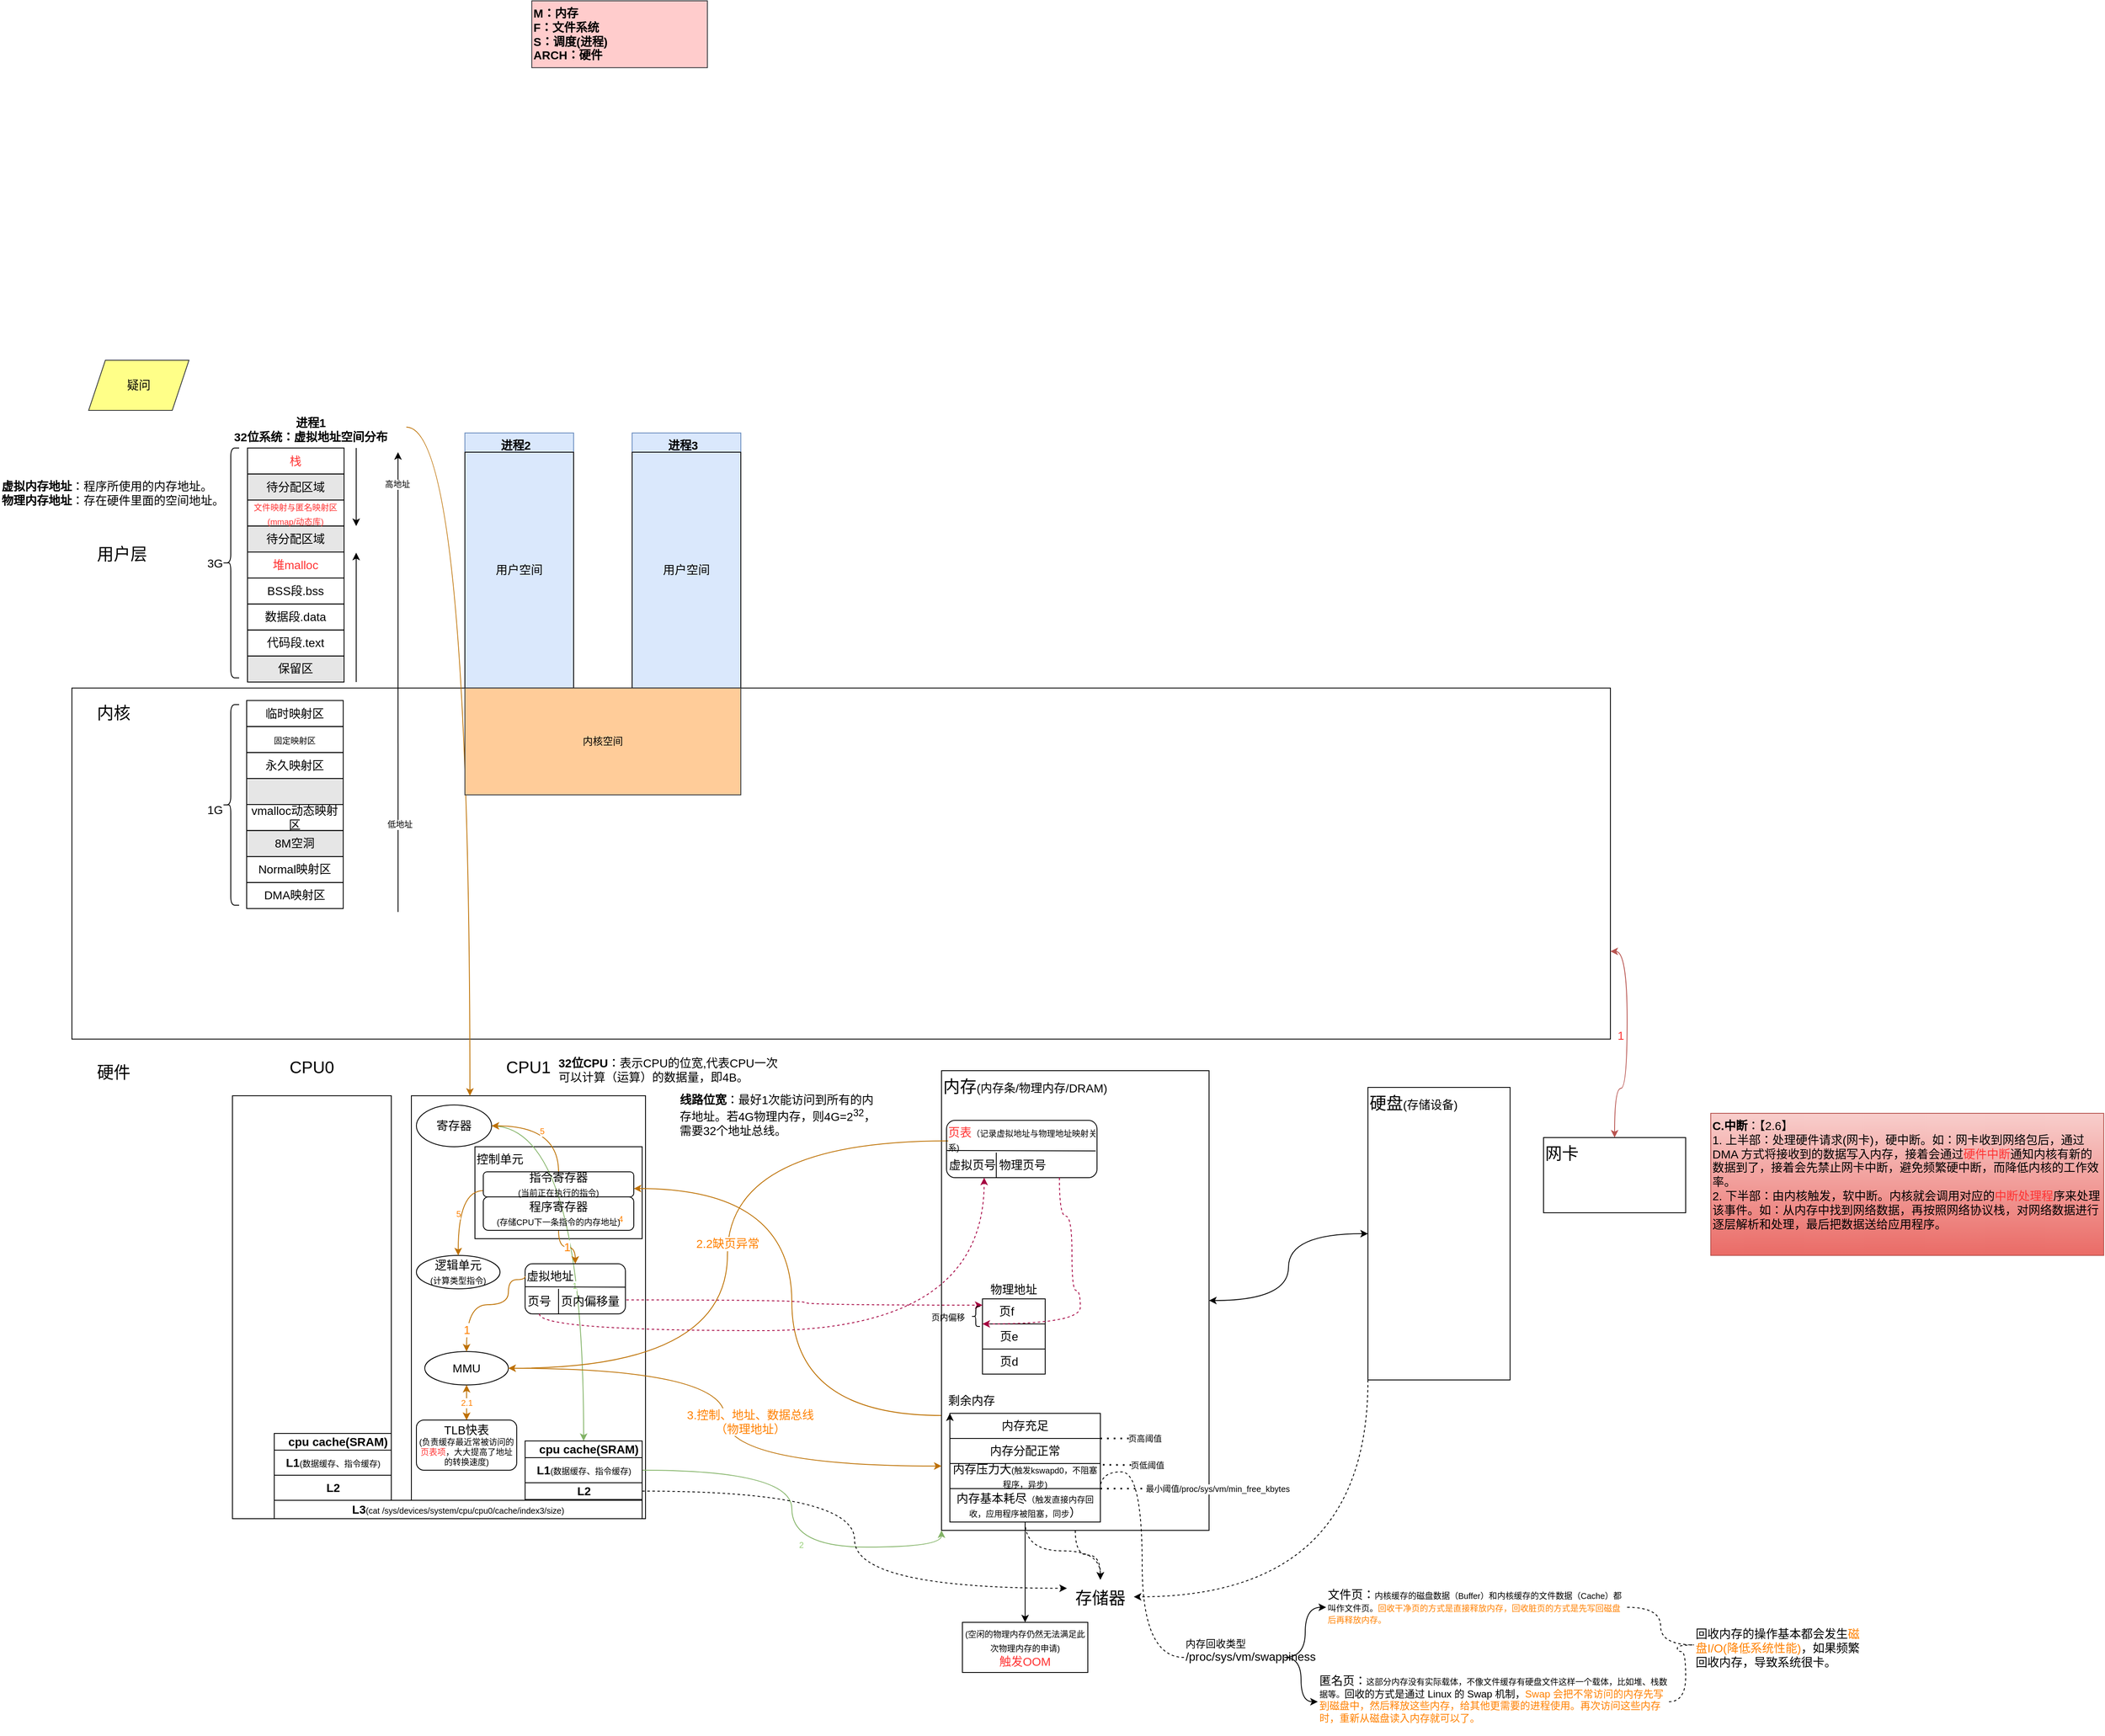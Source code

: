<mxfile version="21.0.10" type="github">
  <diagram name="第 1 页" id="VpofHfH1nedOJpIeFxnD">
    <mxGraphModel dx="2261" dy="1933" grid="1" gridSize="10" guides="1" tooltips="1" connect="1" arrows="1" fold="1" page="1" pageScale="1" pageWidth="827" pageHeight="1169" math="0" shadow="0">
      <root>
        <mxCell id="0" />
        <mxCell id="1" parent="0" />
        <mxCell id="DIyC-fpvMkbPvDOknml4-1" value="" style="rounded=0;whiteSpace=wrap;html=1;" parent="1" vertex="1">
          <mxGeometry x="-10" y="522.22" width="1840" height="420" as="geometry" />
        </mxCell>
        <mxCell id="DIyC-fpvMkbPvDOknml4-2" value="&lt;p style=&quot;&quot;&gt;&lt;span style=&quot;background-color: initial;&quot;&gt;CPU1&lt;/span&gt;&lt;/p&gt;" style="rounded=0;whiteSpace=wrap;html=1;fontSize=20;fillColor=none;align=center;horizontal=1;fontFamily=Helvetica;flipH=0;flipV=1;labelPosition=center;verticalLabelPosition=top;verticalAlign=bottom;" parent="1" vertex="1">
          <mxGeometry x="396" y="1010" width="280" height="506" as="geometry" />
        </mxCell>
        <mxCell id="DIyC-fpvMkbPvDOknml4-3" value="控制单元" style="rounded=0;whiteSpace=wrap;html=1;fontFamily=Helvetica;fontSize=14;fontColor=#000000;fillColor=none;align=left;verticalAlign=top;" parent="1" vertex="1">
          <mxGeometry x="472" y="1071" width="200" height="110" as="geometry" />
        </mxCell>
        <mxCell id="DIyC-fpvMkbPvDOknml4-4" value="&lt;font style=&quot;font-size: 20px;&quot;&gt;内核&lt;/font&gt;" style="rounded=0;whiteSpace=wrap;html=1;strokeColor=none;fillColor=none;" parent="1" vertex="1">
          <mxGeometry y="530" width="80" height="41" as="geometry" />
        </mxCell>
        <mxCell id="DIyC-fpvMkbPvDOknml4-5" value="&lt;font style=&quot;font-size: 20px;&quot;&gt;硬件&lt;/font&gt;" style="rounded=0;whiteSpace=wrap;html=1;strokeColor=none;fillColor=none;" parent="1" vertex="1">
          <mxGeometry y="960" width="80" height="41" as="geometry" />
        </mxCell>
        <mxCell id="DIyC-fpvMkbPvDOknml4-6" value="&lt;p style=&quot;&quot;&gt;&lt;span style=&quot;background-color: initial;&quot;&gt;CPU0&lt;/span&gt;&lt;/p&gt;" style="rounded=0;whiteSpace=wrap;html=1;fontSize=20;fillColor=none;align=center;horizontal=1;fontFamily=Helvetica;flipH=0;flipV=1;labelPosition=center;verticalLabelPosition=top;verticalAlign=bottom;" parent="1" vertex="1">
          <mxGeometry x="182" y="1010" width="190" height="506" as="geometry" />
        </mxCell>
        <mxCell id="DIyC-fpvMkbPvDOknml4-7" style="edgeStyle=orthogonalEdgeStyle;curved=1;rounded=0;orthogonalLoop=1;jettySize=auto;html=1;fontFamily=Helvetica;fontSize=10;fontColor=#7EA6E0;startArrow=none;startFill=0;endArrow=classic;endFill=1;fillColor=#d5e8d4;strokeColor=#82b366;gradientColor=#97d077;" parent="1" source="DIyC-fpvMkbPvDOknml4-9" target="DIyC-fpvMkbPvDOknml4-20" edge="1">
          <mxGeometry relative="1" as="geometry" />
        </mxCell>
        <mxCell id="DIyC-fpvMkbPvDOknml4-8" value="1" style="edgeLabel;html=1;align=center;verticalAlign=middle;resizable=0;points=[];fontSize=10;fontFamily=Helvetica;fontColor=#97D077;" parent="DIyC-fpvMkbPvDOknml4-7" vertex="1" connectable="0">
          <mxGeometry x="0.234" y="-11" relative="1" as="geometry">
            <mxPoint as="offset" />
          </mxGeometry>
        </mxCell>
        <mxCell id="DIyC-fpvMkbPvDOknml4-9" value="寄存器" style="ellipse;whiteSpace=wrap;html=1;fontFamily=Helvetica;fontSize=14;fillColor=none;" parent="1" vertex="1">
          <mxGeometry x="402" y="1021" width="90" height="50" as="geometry" />
        </mxCell>
        <mxCell id="DIyC-fpvMkbPvDOknml4-10" value="逻辑单元&lt;br&gt;&lt;font style=&quot;font-size: 10px;&quot;&gt;(计算类型指令)&lt;/font&gt;" style="ellipse;whiteSpace=wrap;html=1;fontFamily=Helvetica;fontSize=14;fillColor=none;" parent="1" vertex="1">
          <mxGeometry x="402" y="1201" width="100" height="40" as="geometry" />
        </mxCell>
        <mxCell id="DIyC-fpvMkbPvDOknml4-11" style="edgeStyle=orthogonalEdgeStyle;curved=1;rounded=0;orthogonalLoop=1;jettySize=auto;html=1;exitX=0.5;exitY=1;exitDx=0;exitDy=0;dashed=1;fontFamily=Helvetica;fontSize=14;" parent="1" source="DIyC-fpvMkbPvDOknml4-15" target="DIyC-fpvMkbPvDOknml4-27" edge="1">
          <mxGeometry relative="1" as="geometry" />
        </mxCell>
        <mxCell id="DIyC-fpvMkbPvDOknml4-12" style="edgeStyle=orthogonalEdgeStyle;curved=1;rounded=0;orthogonalLoop=1;jettySize=auto;html=1;exitX=0;exitY=0.75;exitDx=0;exitDy=0;entryX=0.95;entryY=0.455;entryDx=0;entryDy=0;entryPerimeter=0;fontFamily=Helvetica;fontSize=10;fontColor=#000000;startArrow=none;startFill=0;endArrow=classic;endFill=1;fillColor=#f0a30a;strokeColor=#BD7000;" parent="1" source="DIyC-fpvMkbPvDOknml4-15" target="DIyC-fpvMkbPvDOknml4-3" edge="1">
          <mxGeometry relative="1" as="geometry" />
        </mxCell>
        <mxCell id="DIyC-fpvMkbPvDOknml4-13" value="4" style="edgeLabel;html=1;align=center;verticalAlign=middle;resizable=0;points=[];fontSize=10;fontFamily=Helvetica;fontColor=#FF8000;" parent="DIyC-fpvMkbPvDOknml4-12" vertex="1" connectable="0">
          <mxGeometry x="0.179" y="12" relative="1" as="geometry">
            <mxPoint x="-193" y="-38" as="offset" />
          </mxGeometry>
        </mxCell>
        <mxCell id="DIyC-fpvMkbPvDOknml4-14" style="edgeStyle=orthogonalEdgeStyle;curved=1;rounded=0;orthogonalLoop=1;jettySize=auto;html=1;entryX=0;entryY=0.5;entryDx=0;entryDy=0;fontFamily=Helvetica;fontSize=14;fontColor=#FF8000;startArrow=classic;startFill=1;endArrow=classic;endFill=1;" parent="1" source="DIyC-fpvMkbPvDOknml4-15" target="DIyC-fpvMkbPvDOknml4-17" edge="1">
          <mxGeometry relative="1" as="geometry" />
        </mxCell>
        <mxCell id="DIyC-fpvMkbPvDOknml4-15" value="&lt;font style=&quot;font-size: 20px;&quot;&gt;内存&lt;/font&gt;&lt;font style=&quot;font-size: 14px;&quot;&gt;(内存条/物理内存/DRAM)&lt;/font&gt;" style="rounded=0;whiteSpace=wrap;html=1;fontFamily=Helvetica;fontSize=14;fillColor=none;align=left;verticalAlign=top;" parent="1" vertex="1">
          <mxGeometry x="1030" y="980" width="320" height="550" as="geometry" />
        </mxCell>
        <mxCell id="DIyC-fpvMkbPvDOknml4-16" style="edgeStyle=orthogonalEdgeStyle;curved=1;rounded=0;orthogonalLoop=1;jettySize=auto;html=1;exitX=0;exitY=1;exitDx=0;exitDy=0;entryX=1;entryY=0.5;entryDx=0;entryDy=0;dashed=1;fontFamily=Helvetica;fontSize=14;" parent="1" source="DIyC-fpvMkbPvDOknml4-17" target="DIyC-fpvMkbPvDOknml4-27" edge="1">
          <mxGeometry relative="1" as="geometry" />
        </mxCell>
        <mxCell id="DIyC-fpvMkbPvDOknml4-17" value="&lt;span style=&quot;font-size: 20px;&quot;&gt;硬盘&lt;/span&gt;&lt;font style=&quot;font-size: 14px;&quot;&gt;(存储设备)&lt;/font&gt;" style="rounded=0;whiteSpace=wrap;html=1;fontFamily=Helvetica;fontSize=14;fillColor=none;align=left;verticalAlign=top;" parent="1" vertex="1">
          <mxGeometry x="1540" y="1000" width="170" height="350" as="geometry" />
        </mxCell>
        <mxCell id="DIyC-fpvMkbPvDOknml4-18" style="edgeStyle=orthogonalEdgeStyle;curved=1;rounded=0;orthogonalLoop=1;jettySize=auto;html=1;entryX=0;entryY=1;entryDx=0;entryDy=0;fontFamily=Helvetica;fontSize=10;fontColor=#7EA6E0;startArrow=none;startFill=0;endArrow=classic;endFill=1;fillColor=#d5e8d4;strokeColor=#82b366;gradientColor=#97d077;" parent="1" source="DIyC-fpvMkbPvDOknml4-20" target="DIyC-fpvMkbPvDOknml4-15" edge="1">
          <mxGeometry relative="1" as="geometry" />
        </mxCell>
        <mxCell id="DIyC-fpvMkbPvDOknml4-19" value="2" style="edgeLabel;html=1;align=center;verticalAlign=middle;resizable=0;points=[];fontSize=10;fontFamily=Helvetica;fontColor=#97D077;" parent="DIyC-fpvMkbPvDOknml4-18" vertex="1" connectable="0">
          <mxGeometry x="0.198" y="3" relative="1" as="geometry">
            <mxPoint as="offset" />
          </mxGeometry>
        </mxCell>
        <mxCell id="DIyC-fpvMkbPvDOknml4-20" value="&amp;nbsp; &amp;nbsp;cpu cache(SRAM)" style="swimlane;childLayout=stackLayout;resizeParent=1;resizeParentMax=0;horizontal=1;startSize=20;horizontalStack=0;html=1;fontFamily=Helvetica;fontSize=14;fillColor=none;" parent="1" vertex="1">
          <mxGeometry x="532" y="1423" width="140" height="70" as="geometry">
            <mxRectangle x="420" y="1420" width="160" height="30" as="alternateBounds" />
          </mxGeometry>
        </mxCell>
        <mxCell id="DIyC-fpvMkbPvDOknml4-21" value="L1&lt;span style=&quot;font-weight: normal;&quot;&gt;&lt;font style=&quot;font-size: 10px;&quot;&gt;(数据缓存、指令缓存)&lt;/font&gt;&lt;/span&gt;" style="swimlane;startSize=180;horizontal=1;html=1;fontFamily=Helvetica;fontSize=14;fillColor=none;" parent="DIyC-fpvMkbPvDOknml4-20" vertex="1">
          <mxGeometry y="20" width="140" height="30" as="geometry" />
        </mxCell>
        <mxCell id="DIyC-fpvMkbPvDOknml4-22" value="L2" style="swimlane;startSize=180;horizontal=1;html=1;fontFamily=Helvetica;fontSize=14;fillColor=none;" parent="DIyC-fpvMkbPvDOknml4-20" vertex="1">
          <mxGeometry y="50" width="140" height="20" as="geometry" />
        </mxCell>
        <mxCell id="DIyC-fpvMkbPvDOknml4-23" style="edgeStyle=orthogonalEdgeStyle;rounded=0;orthogonalLoop=1;jettySize=auto;html=1;exitX=0.5;exitY=1;exitDx=0;exitDy=0;fontFamily=Helvetica;fontSize=14;" parent="DIyC-fpvMkbPvDOknml4-20" source="DIyC-fpvMkbPvDOknml4-22" target="DIyC-fpvMkbPvDOknml4-22" edge="1">
          <mxGeometry relative="1" as="geometry" />
        </mxCell>
        <mxCell id="DIyC-fpvMkbPvDOknml4-24" style="edgeStyle=orthogonalEdgeStyle;curved=1;rounded=0;orthogonalLoop=1;jettySize=auto;html=1;exitX=0.5;exitY=1;exitDx=0;exitDy=0;entryX=0.5;entryY=0;entryDx=0;entryDy=0;dashed=1;fontFamily=Helvetica;fontSize=14;fontColor=#FF3333;strokeColor=none;endArrow=blockThin;endFill=1;" parent="1" source="DIyC-fpvMkbPvDOknml4-26" edge="1">
          <mxGeometry relative="1" as="geometry">
            <mxPoint x="462" y="1386" as="targetPoint" />
          </mxGeometry>
        </mxCell>
        <mxCell id="DIyC-fpvMkbPvDOknml4-25" value="" style="edgeStyle=orthogonalEdgeStyle;curved=1;rounded=0;orthogonalLoop=1;jettySize=auto;html=1;strokeColor=#FF8000;fontFamily=Helvetica;fontSize=14;fontColor=#FF3333;startArrow=none;startFill=0;endArrow=classic;endFill=1;" parent="1" source="DIyC-fpvMkbPvDOknml4-26" target="DIyC-fpvMkbPvDOknml4-78" edge="1">
          <mxGeometry relative="1" as="geometry" />
        </mxCell>
        <mxCell id="DIyC-fpvMkbPvDOknml4-26" value="MMU" style="ellipse;whiteSpace=wrap;html=1;fontFamily=Helvetica;fontSize=14;fillColor=none;" parent="1" vertex="1">
          <mxGeometry x="412" y="1316" width="100" height="40" as="geometry" />
        </mxCell>
        <mxCell id="DIyC-fpvMkbPvDOknml4-27" value="&lt;span style=&quot;font-size: 20px;&quot;&gt;存储器&lt;/span&gt;" style="rounded=0;whiteSpace=wrap;html=1;strokeColor=none;fillColor=none;" parent="1" vertex="1">
          <mxGeometry x="1180" y="1589" width="80" height="41" as="geometry" />
        </mxCell>
        <mxCell id="DIyC-fpvMkbPvDOknml4-28" style="edgeStyle=orthogonalEdgeStyle;rounded=0;orthogonalLoop=1;jettySize=auto;html=1;entryX=0;entryY=0.25;entryDx=0;entryDy=0;fontFamily=Helvetica;fontSize=14;curved=1;dashed=1;" parent="1" source="DIyC-fpvMkbPvDOknml4-22" target="DIyC-fpvMkbPvDOknml4-27" edge="1">
          <mxGeometry relative="1" as="geometry" />
        </mxCell>
        <mxCell id="DIyC-fpvMkbPvDOknml4-29" value="2.1" style="edgeStyle=orthogonalEdgeStyle;curved=1;rounded=0;orthogonalLoop=1;jettySize=auto;html=1;entryX=0.5;entryY=1;entryDx=0;entryDy=0;fontFamily=Helvetica;fontSize=10;fontColor=#FF8000;startArrow=classic;startFill=1;endArrow=classic;endFill=1;exitX=0.5;exitY=0;exitDx=0;exitDy=0;fillColor=#f0a30a;strokeColor=#BD7000;" parent="1" source="DIyC-fpvMkbPvDOknml4-78" target="DIyC-fpvMkbPvDOknml4-26" edge="1">
          <mxGeometry relative="1" as="geometry">
            <mxPoint x="462" y="1386" as="sourcePoint" />
            <mxPoint as="offset" />
          </mxGeometry>
        </mxCell>
        <mxCell id="DIyC-fpvMkbPvDOknml4-30" value="&lt;span style=&quot;font-size: 20px;&quot;&gt;用户层&lt;/span&gt;" style="rounded=0;whiteSpace=wrap;html=1;strokeColor=none;fillColor=none;" parent="1" vertex="1">
          <mxGeometry x="10" y="340" width="80" height="41" as="geometry" />
        </mxCell>
        <mxCell id="DIyC-fpvMkbPvDOknml4-31" value="&lt;font style=&quot;font-size: 14px;&quot;&gt;&lt;b&gt;32位CPU&lt;/b&gt;：表示CPU的位宽,代表CPU一次可以计算（运算）的数据量，即4B。&lt;br&gt;&lt;br&gt;&lt;/font&gt;" style="rounded=0;whiteSpace=wrap;html=1;strokeColor=none;fillColor=none;align=left;verticalAlign=top;" parent="1" vertex="1">
          <mxGeometry x="570" y="955.5" width="270" height="50" as="geometry" />
        </mxCell>
        <mxCell id="DIyC-fpvMkbPvDOknml4-36" style="edgeStyle=orthogonalEdgeStyle;curved=1;rounded=0;orthogonalLoop=1;jettySize=auto;html=1;fontFamily=Helvetica;fontSize=10;fontColor=#000000;startArrow=none;startFill=0;endArrow=classic;endFill=1;exitX=0;exitY=0.75;exitDx=0;exitDy=0;fillColor=#f0a30a;strokeColor=#BD7000;" parent="1" source="DIyC-fpvMkbPvDOknml4-40" target="DIyC-fpvMkbPvDOknml4-10" edge="1">
          <mxGeometry relative="1" as="geometry">
            <Array as="points">
              <mxPoint x="452" y="1124" />
            </Array>
          </mxGeometry>
        </mxCell>
        <mxCell id="DIyC-fpvMkbPvDOknml4-37" value="5" style="edgeLabel;html=1;align=center;verticalAlign=middle;resizable=0;points=[];fontSize=10;fontFamily=Helvetica;fontColor=#FF8000;" parent="DIyC-fpvMkbPvDOknml4-36" vertex="1" connectable="0">
          <mxGeometry x="-0.004" y="7" relative="1" as="geometry">
            <mxPoint x="-7" y="4" as="offset" />
          </mxGeometry>
        </mxCell>
        <mxCell id="DIyC-fpvMkbPvDOknml4-38" style="edgeStyle=orthogonalEdgeStyle;curved=1;rounded=0;orthogonalLoop=1;jettySize=auto;html=1;entryX=1;entryY=0.5;entryDx=0;entryDy=0;fontFamily=Helvetica;fontSize=10;fontColor=#000000;startArrow=none;startFill=0;endArrow=classic;endFill=1;fillColor=#f0a30a;strokeColor=#BD7000;" parent="1" source="DIyC-fpvMkbPvDOknml4-40" target="DIyC-fpvMkbPvDOknml4-9" edge="1">
          <mxGeometry relative="1" as="geometry" />
        </mxCell>
        <mxCell id="DIyC-fpvMkbPvDOknml4-39" value="&lt;font color=&quot;#ff8000&quot;&gt;5&lt;/font&gt;" style="edgeLabel;html=1;align=center;verticalAlign=middle;resizable=0;points=[];fontSize=10;fontFamily=Helvetica;fontColor=#000000;" parent="DIyC-fpvMkbPvDOknml4-38" vertex="1" connectable="0">
          <mxGeometry x="-0.352" y="17" relative="1" as="geometry">
            <mxPoint x="-3" y="-6" as="offset" />
          </mxGeometry>
        </mxCell>
        <mxCell id="DIyC-fpvMkbPvDOknml4-40" value="指令寄存器&lt;br&gt;&lt;font style=&quot;font-size: 10px;&quot;&gt;(当前正在执行的指令)&lt;/font&gt;" style="rounded=1;whiteSpace=wrap;html=1;fontFamily=Helvetica;fontSize=14;fontColor=#000000;fillColor=none;" parent="1" vertex="1">
          <mxGeometry x="482" y="1101" width="180" height="30" as="geometry" />
        </mxCell>
        <mxCell id="DIyC-fpvMkbPvDOknml4-41" value="1" style="edgeStyle=orthogonalEdgeStyle;curved=1;rounded=0;orthogonalLoop=1;jettySize=auto;html=1;strokeColor=#BD7000;fontFamily=Helvetica;fontSize=14;fontColor=#FF8000;startArrow=none;startFill=0;endArrow=classic;endFill=1;fillColor=#f0a30a;" parent="1" source="DIyC-fpvMkbPvDOknml4-42" target="DIyC-fpvMkbPvDOknml4-83" edge="1">
          <mxGeometry relative="1" as="geometry" />
        </mxCell>
        <mxCell id="DIyC-fpvMkbPvDOknml4-42" value="程序寄存器&lt;br&gt;&lt;font style=&quot;font-size: 10px;&quot;&gt;(存储CPU下一条指令的内存地址)&lt;/font&gt;" style="rounded=1;whiteSpace=wrap;html=1;fontFamily=Helvetica;fontSize=14;fontColor=#000000;fillColor=none;" parent="1" vertex="1">
          <mxGeometry x="482" y="1131" width="180" height="40" as="geometry" />
        </mxCell>
        <mxCell id="DIyC-fpvMkbPvDOknml4-43" value="&amp;nbsp; &amp;nbsp;cpu cache(SRAM)" style="swimlane;childLayout=stackLayout;resizeParent=1;resizeParentMax=0;horizontal=1;startSize=20;horizontalStack=0;html=1;fontFamily=Helvetica;fontSize=14;fillColor=none;" parent="1" vertex="1">
          <mxGeometry x="232" y="1414" width="140" height="80" as="geometry">
            <mxRectangle x="420" y="1420" width="160" height="30" as="alternateBounds" />
          </mxGeometry>
        </mxCell>
        <mxCell id="DIyC-fpvMkbPvDOknml4-44" value="L1&lt;span style=&quot;font-weight: normal;&quot;&gt;&lt;font style=&quot;font-size: 10px;&quot;&gt;(数据缓存、指令缓存)&lt;/font&gt;&lt;/span&gt;" style="swimlane;startSize=180;horizontal=1;html=1;fontFamily=Helvetica;fontSize=14;fillColor=none;" parent="DIyC-fpvMkbPvDOknml4-43" vertex="1">
          <mxGeometry y="20" width="140" height="30" as="geometry" />
        </mxCell>
        <mxCell id="DIyC-fpvMkbPvDOknml4-45" value="L2" style="swimlane;startSize=180;horizontal=1;html=1;fontFamily=Helvetica;fontSize=14;fillColor=none;" parent="DIyC-fpvMkbPvDOknml4-43" vertex="1">
          <mxGeometry y="50" width="140" height="30" as="geometry" />
        </mxCell>
        <mxCell id="DIyC-fpvMkbPvDOknml4-46" style="edgeStyle=orthogonalEdgeStyle;rounded=0;orthogonalLoop=1;jettySize=auto;html=1;exitX=0.5;exitY=1;exitDx=0;exitDy=0;fontFamily=Helvetica;fontSize=14;" parent="DIyC-fpvMkbPvDOknml4-43" source="DIyC-fpvMkbPvDOknml4-45" target="DIyC-fpvMkbPvDOknml4-45" edge="1">
          <mxGeometry relative="1" as="geometry" />
        </mxCell>
        <mxCell id="DIyC-fpvMkbPvDOknml4-47" value="&lt;b&gt;&lt;font style=&quot;font-size: 14px;&quot;&gt;L3&lt;/font&gt;&lt;/b&gt;(cat /sys/devices/system/cpu/cpu0/cache/index3/size)" style="rounded=0;whiteSpace=wrap;html=1;fontFamily=Helvetica;fontSize=10;" parent="1" vertex="1">
          <mxGeometry x="232" y="1494" width="440" height="22" as="geometry" />
        </mxCell>
        <mxCell id="DIyC-fpvMkbPvDOknml4-48" value="3.控制、地址、数据总线&lt;br&gt;&lt;font&gt;（物理地址）&lt;/font&gt;" style="edgeStyle=orthogonalEdgeStyle;curved=1;rounded=0;orthogonalLoop=1;jettySize=auto;html=1;entryX=0;entryY=0.86;entryDx=0;entryDy=0;entryPerimeter=0;fontFamily=Helvetica;fontSize=14;fontColor=#FF8000;exitX=1;exitY=0.5;exitDx=0;exitDy=0;startArrow=none;startFill=0;fillColor=#f0a30a;strokeColor=#BD7000;" parent="1" source="DIyC-fpvMkbPvDOknml4-26" target="DIyC-fpvMkbPvDOknml4-15" edge="1">
          <mxGeometry x="0.017" y="30" relative="1" as="geometry">
            <mxPoint as="offset" />
          </mxGeometry>
        </mxCell>
        <mxCell id="DIyC-fpvMkbPvDOknml4-49" style="rounded=0;orthogonalLoop=1;jettySize=auto;html=1;entryX=1;entryY=0.75;entryDx=0;entryDy=0;fontFamily=Helvetica;fontSize=14;fontColor=#FF3333;startArrow=classic;startFill=1;endArrow=classic;endFill=1;edgeStyle=orthogonalEdgeStyle;curved=1;fillColor=#f8cecc;gradientColor=#ea6b66;strokeColor=#b85450;" parent="1" source="DIyC-fpvMkbPvDOknml4-51" target="DIyC-fpvMkbPvDOknml4-1" edge="1">
          <mxGeometry relative="1" as="geometry" />
        </mxCell>
        <mxCell id="DIyC-fpvMkbPvDOknml4-50" value="1" style="edgeLabel;html=1;align=center;verticalAlign=middle;resizable=0;points=[];fontSize=14;fontFamily=Helvetica;fontColor=#FF3333;" parent="DIyC-fpvMkbPvDOknml4-49" vertex="1" connectable="0">
          <mxGeometry x="0.061" y="8" relative="1" as="geometry">
            <mxPoint as="offset" />
          </mxGeometry>
        </mxCell>
        <mxCell id="DIyC-fpvMkbPvDOknml4-51" value="&lt;font style=&quot;font-size: 20px;&quot;&gt;网卡&lt;/font&gt;" style="rounded=0;whiteSpace=wrap;html=1;fontFamily=Helvetica;fontSize=14;fillColor=none;align=left;verticalAlign=top;" parent="1" vertex="1">
          <mxGeometry x="1750" y="1060" width="170" height="90" as="geometry" />
        </mxCell>
        <mxCell id="DIyC-fpvMkbPvDOknml4-52" value="&lt;font style=&quot;font-size: 14px;&quot;&gt;M：内存&lt;br&gt;F：文件系统&lt;br&gt;S：调度(进程)&lt;br&gt;ARCH：硬件&lt;br&gt;&lt;/font&gt;" style="rounded=0;whiteSpace=wrap;html=1;strokeColor=#36393d;fillColor=#ffcccc;align=left;verticalAlign=top;fontStyle=1" parent="1" vertex="1">
          <mxGeometry x="540" y="-300" width="210" height="80" as="geometry" />
        </mxCell>
        <mxCell id="DIyC-fpvMkbPvDOknml4-53" value="疑问" style="shape=parallelogram;perimeter=parallelogramPerimeter;whiteSpace=wrap;html=1;fixedSize=1;strokeColor=#36393d;fontFamily=Helvetica;fontSize=14;fillColor=#ffff88;" parent="1" vertex="1">
          <mxGeometry x="10" y="130" width="120" height="60" as="geometry" />
        </mxCell>
        <mxCell id="DIyC-fpvMkbPvDOknml4-54" value="&lt;font color=&quot;#000000&quot;&gt;DMA映射区&lt;/font&gt;" style="rounded=0;whiteSpace=wrap;html=1;strokeColor=#000000;fontFamily=Helvetica;fontSize=14;fontColor=#FF3333;fillColor=none;" parent="1" vertex="1">
          <mxGeometry x="199" y="754.889" width="115.464" height="31.111" as="geometry" />
        </mxCell>
        <mxCell id="DIyC-fpvMkbPvDOknml4-55" value="&lt;font color=&quot;#000000&quot;&gt;Normal映射区&lt;/font&gt;" style="rounded=0;whiteSpace=wrap;html=1;strokeColor=#000000;fontFamily=Helvetica;fontSize=14;fontColor=#FF3333;fillColor=none;" parent="1" vertex="1">
          <mxGeometry x="199" y="723.778" width="115.464" height="31.111" as="geometry" />
        </mxCell>
        <mxCell id="DIyC-fpvMkbPvDOknml4-56" value="&lt;font color=&quot;#000000&quot;&gt;8M空洞&lt;/font&gt;" style="rounded=0;whiteSpace=wrap;html=1;strokeColor=#000000;fontFamily=Helvetica;fontSize=14;fontColor=#FF3333;fillColor=#E6E6E6;" parent="1" vertex="1">
          <mxGeometry x="199" y="692.667" width="115.464" height="31.111" as="geometry" />
        </mxCell>
        <mxCell id="DIyC-fpvMkbPvDOknml4-57" value="&lt;font color=&quot;#000000&quot;&gt;vmalloc动态映射区&lt;/font&gt;" style="rounded=0;whiteSpace=wrap;html=1;strokeColor=#000000;fontFamily=Helvetica;fontSize=14;fontColor=#FF3333;fillColor=none;" parent="1" vertex="1">
          <mxGeometry x="199" y="661.556" width="115.464" height="31.111" as="geometry" />
        </mxCell>
        <mxCell id="DIyC-fpvMkbPvDOknml4-58" value="" style="rounded=0;whiteSpace=wrap;html=1;strokeColor=#000000;fontFamily=Helvetica;fontSize=14;fontColor=#FF3333;fillColor=#E6E6E6;" parent="1" vertex="1">
          <mxGeometry x="199" y="630.444" width="115.464" height="31.111" as="geometry" />
        </mxCell>
        <mxCell id="DIyC-fpvMkbPvDOknml4-59" value="&lt;font color=&quot;#000000&quot;&gt;永久映射区&lt;/font&gt;" style="rounded=0;whiteSpace=wrap;html=1;strokeColor=#000000;fontFamily=Helvetica;fontSize=14;fontColor=#FF3333;fillColor=none;" parent="1" vertex="1">
          <mxGeometry x="199" y="599.333" width="115.464" height="31.111" as="geometry" />
        </mxCell>
        <mxCell id="DIyC-fpvMkbPvDOknml4-60" value="&lt;font color=&quot;#000000&quot; style=&quot;font-size: 10px;&quot;&gt;固定映射区&lt;/font&gt;" style="rounded=0;whiteSpace=wrap;html=1;strokeColor=#000000;fontFamily=Helvetica;fontSize=14;fontColor=#FF3333;fillColor=none;" parent="1" vertex="1">
          <mxGeometry x="199" y="568.222" width="115.464" height="31.111" as="geometry" />
        </mxCell>
        <mxCell id="DIyC-fpvMkbPvDOknml4-61" value="&lt;font color=&quot;#000000&quot;&gt;临时映射区&lt;/font&gt;" style="rounded=0;whiteSpace=wrap;html=1;strokeColor=#000000;fontFamily=Helvetica;fontSize=14;fontColor=#FF3333;fillColor=none;" parent="1" vertex="1">
          <mxGeometry x="199" y="537.111" width="115.464" height="31.111" as="geometry" />
        </mxCell>
        <mxCell id="DIyC-fpvMkbPvDOknml4-62" value="&lt;div style=&quot;text-align: center;&quot;&gt;&lt;b style=&quot;font-size: 14px; background-color: initial;&quot;&gt;进程1&lt;/b&gt;&lt;/div&gt;&lt;font style=&quot;font-size: 14px;&quot;&gt;&lt;b&gt;32位系统：虚拟地址空间分布&lt;/b&gt;&lt;br&gt;&lt;/font&gt;" style="rounded=0;whiteSpace=wrap;html=1;strokeColor=none;fillColor=none;align=left;verticalAlign=top;" parent="1" vertex="1">
          <mxGeometry x="182" y="190" width="208" height="40" as="geometry" />
        </mxCell>
        <mxCell id="DIyC-fpvMkbPvDOknml4-63" style="edgeStyle=orthogonalEdgeStyle;curved=1;rounded=0;orthogonalLoop=1;jettySize=auto;html=1;entryX=0.25;entryY=0;entryDx=0;entryDy=0;fontFamily=Helvetica;fontSize=14;fontColor=#FF8000;startArrow=none;startFill=0;endArrow=classic;endFill=1;exitX=1;exitY=0.5;exitDx=0;exitDy=0;fillColor=#f0a30a;strokeColor=#BD7000;" parent="1" source="DIyC-fpvMkbPvDOknml4-62" target="DIyC-fpvMkbPvDOknml4-2" edge="1">
          <mxGeometry relative="1" as="geometry" />
        </mxCell>
        <mxCell id="DIyC-fpvMkbPvDOknml4-64" value="&lt;font color=&quot;#000000&quot;&gt;保留区&lt;/font&gt;" style="rounded=0;whiteSpace=wrap;html=1;strokeColor=#000000;fontFamily=Helvetica;fontSize=14;fontColor=#FF3333;fillColor=#E6E6E6;" parent="1" vertex="1">
          <mxGeometry x="200" y="483.889" width="115.464" height="31.111" as="geometry" />
        </mxCell>
        <mxCell id="DIyC-fpvMkbPvDOknml4-65" value="&lt;font color=&quot;#000000&quot;&gt;代码段.text&lt;/font&gt;" style="rounded=0;whiteSpace=wrap;html=1;strokeColor=#000000;fontFamily=Helvetica;fontSize=14;fontColor=#FF3333;fillColor=none;" parent="1" vertex="1">
          <mxGeometry x="200" y="452.778" width="115.464" height="31.111" as="geometry" />
        </mxCell>
        <mxCell id="DIyC-fpvMkbPvDOknml4-66" value="&lt;font color=&quot;#000000&quot;&gt;数据段.data&lt;/font&gt;" style="rounded=0;whiteSpace=wrap;html=1;strokeColor=#000000;fontFamily=Helvetica;fontSize=14;fontColor=#FF3333;fillColor=none;" parent="1" vertex="1">
          <mxGeometry x="200" y="421.667" width="115.464" height="31.111" as="geometry" />
        </mxCell>
        <mxCell id="DIyC-fpvMkbPvDOknml4-67" value="&lt;font color=&quot;#000000&quot;&gt;BSS段.bss&lt;/font&gt;" style="rounded=0;whiteSpace=wrap;html=1;strokeColor=#000000;fontFamily=Helvetica;fontSize=14;fontColor=#FF3333;fillColor=none;" parent="1" vertex="1">
          <mxGeometry x="200" y="390.556" width="115.464" height="31.111" as="geometry" />
        </mxCell>
        <mxCell id="DIyC-fpvMkbPvDOknml4-68" value="堆malloc" style="rounded=0;whiteSpace=wrap;html=1;strokeColor=#000000;fontFamily=Helvetica;fontSize=14;fontColor=#FF3333;fillColor=none;" parent="1" vertex="1">
          <mxGeometry x="200" y="359.444" width="115.464" height="31.111" as="geometry" />
        </mxCell>
        <mxCell id="DIyC-fpvMkbPvDOknml4-69" value="&lt;font color=&quot;#000000&quot;&gt;待分配区域&lt;/font&gt;" style="rounded=0;whiteSpace=wrap;html=1;strokeColor=#000000;fontFamily=Helvetica;fontSize=14;fontColor=#FF3333;fillColor=#E6E6E6;" parent="1" vertex="1">
          <mxGeometry x="200" y="328.333" width="115.464" height="31.111" as="geometry" />
        </mxCell>
        <mxCell id="DIyC-fpvMkbPvDOknml4-70" value="&lt;font style=&quot;font-size: 10px;&quot;&gt;文件映射与匿名映射区(mmap/动态库)&lt;/font&gt;" style="rounded=0;whiteSpace=wrap;html=1;strokeColor=#000000;fontFamily=Helvetica;fontSize=14;fontColor=#FF3333;fillColor=none;" parent="1" vertex="1">
          <mxGeometry x="200" y="297.222" width="115.464" height="31.111" as="geometry" />
        </mxCell>
        <mxCell id="DIyC-fpvMkbPvDOknml4-71" value="&lt;font color=&quot;#000000&quot;&gt;待分配区域&lt;/font&gt;" style="rounded=0;whiteSpace=wrap;html=1;strokeColor=#000000;fontFamily=Helvetica;fontSize=14;fontColor=#FF3333;fillColor=#E6E6E6;" parent="1" vertex="1">
          <mxGeometry x="200" y="266.111" width="115.464" height="31.111" as="geometry" />
        </mxCell>
        <mxCell id="DIyC-fpvMkbPvDOknml4-72" value="栈" style="rounded=0;whiteSpace=wrap;html=1;strokeColor=#000000;fontFamily=Helvetica;fontSize=14;fontColor=#FF3333;fillColor=none;" parent="1" vertex="1">
          <mxGeometry x="200" y="235" width="115.464" height="31.111" as="geometry" />
        </mxCell>
        <mxCell id="DIyC-fpvMkbPvDOknml4-73" value="" style="endArrow=classic;html=1;rounded=0;fontFamily=Helvetica;fontSize=10;fontColor=#FF3333;curved=1;" parent="1" edge="1">
          <mxGeometry width="50" height="50" relative="1" as="geometry">
            <mxPoint x="330.002" y="235" as="sourcePoint" />
            <mxPoint x="330.002" y="328.333" as="targetPoint" />
          </mxGeometry>
        </mxCell>
        <mxCell id="DIyC-fpvMkbPvDOknml4-74" value="" style="endArrow=classic;html=1;rounded=0;fontFamily=Helvetica;fontSize=10;fontColor=#FF3333;curved=1;" parent="1" edge="1">
          <mxGeometry width="50" height="50" relative="1" as="geometry">
            <mxPoint x="330" y="515" as="sourcePoint" />
            <mxPoint x="330" y="360.296" as="targetPoint" />
          </mxGeometry>
        </mxCell>
        <mxCell id="DIyC-fpvMkbPvDOknml4-75" value="" style="endArrow=classic;html=1;rounded=0;fontFamily=Helvetica;fontSize=10;fontColor=#FF3333;curved=1;exitX=0.212;exitY=0.638;exitDx=0;exitDy=0;exitPerimeter=0;" parent="1" source="DIyC-fpvMkbPvDOknml4-1" edge="1">
          <mxGeometry width="50" height="50" relative="1" as="geometry">
            <mxPoint x="380" y="394.7" as="sourcePoint" />
            <mxPoint x="380" y="239.996" as="targetPoint" />
          </mxGeometry>
        </mxCell>
        <mxCell id="DIyC-fpvMkbPvDOknml4-76" value="高地址" style="edgeLabel;html=1;align=center;verticalAlign=middle;resizable=0;points=[];fontSize=10;fontFamily=Helvetica;fontColor=#000000;" parent="DIyC-fpvMkbPvDOknml4-75" vertex="1" connectable="0">
          <mxGeometry x="0.862" y="1" relative="1" as="geometry">
            <mxPoint as="offset" />
          </mxGeometry>
        </mxCell>
        <mxCell id="DIyC-fpvMkbPvDOknml4-77" value="低地址" style="edgeLabel;html=1;align=center;verticalAlign=middle;resizable=0;points=[];fontSize=10;fontFamily=Helvetica;fontColor=#000000;" parent="DIyC-fpvMkbPvDOknml4-75" vertex="1" connectable="0">
          <mxGeometry x="-0.618" y="-2" relative="1" as="geometry">
            <mxPoint as="offset" />
          </mxGeometry>
        </mxCell>
        <mxCell id="DIyC-fpvMkbPvDOknml4-78" value="&lt;font style=&quot;font-size: 14px;&quot;&gt;TLB快表&lt;/font&gt;&lt;br style=&quot;border-color: var(--border-color); font-size: 14px;&quot;&gt;&lt;font style=&quot;border-color: var(--border-color);&quot;&gt;(负责缓存最近常被访问的&lt;font color=&quot;#ff3333&quot;&gt;页表项&lt;/font&gt;，大大提高了地址的转换速度)&lt;/font&gt;" style="rounded=1;whiteSpace=wrap;html=1;fontFamily=Helvetica;fontSize=10;" parent="1" vertex="1">
          <mxGeometry x="402" y="1398" width="120" height="60" as="geometry" />
        </mxCell>
        <mxCell id="DIyC-fpvMkbPvDOknml4-79" value="&lt;font style=&quot;font-size: 14px;&quot;&gt;&lt;b&gt;虚拟内存地址&lt;/b&gt;：程序所使用的内存地址。&lt;br&gt;&lt;b&gt;物理内存地址&lt;/b&gt;：存在硬件里面的空间地址。&lt;br&gt;&lt;/font&gt;" style="rounded=0;whiteSpace=wrap;html=1;strokeColor=none;fillColor=none;align=left;verticalAlign=top;" parent="1" vertex="1">
          <mxGeometry x="-96" y="266.11" width="286" height="50" as="geometry" />
        </mxCell>
        <mxCell id="DIyC-fpvMkbPvDOknml4-80" style="edgeStyle=orthogonalEdgeStyle;curved=1;rounded=0;orthogonalLoop=1;jettySize=auto;html=1;entryX=1;entryY=0.5;entryDx=0;entryDy=0;fontFamily=Helvetica;fontSize=14;fontColor=#FF3333;startArrow=none;startFill=0;endArrow=classic;endFill=1;fillColor=#f0a30a;strokeColor=#BD7000;exitX=0.011;exitY=0.358;exitDx=0;exitDy=0;exitPerimeter=0;" parent="1" source="DIyC-fpvMkbPvDOknml4-91" target="DIyC-fpvMkbPvDOknml4-26" edge="1">
          <mxGeometry relative="1" as="geometry">
            <mxPoint x="1010" y="1075" as="sourcePoint" />
          </mxGeometry>
        </mxCell>
        <mxCell id="DIyC-fpvMkbPvDOknml4-81" value="2.2缺页异常" style="edgeLabel;html=1;align=center;verticalAlign=middle;resizable=0;points=[];fontSize=14;fontFamily=Helvetica;fontColor=#FF8000;" parent="DIyC-fpvMkbPvDOknml4-80" vertex="1" connectable="0">
          <mxGeometry x="-0.03" relative="1" as="geometry">
            <mxPoint as="offset" />
          </mxGeometry>
        </mxCell>
        <mxCell id="DIyC-fpvMkbPvDOknml4-82" value="" style="group" parent="1" vertex="1" connectable="0">
          <mxGeometry x="532" y="1211" width="121" height="60" as="geometry" />
        </mxCell>
        <mxCell id="DIyC-fpvMkbPvDOknml4-83" value="虚拟地址" style="rounded=1;whiteSpace=wrap;html=1;strokeColor=#000000;fontFamily=Helvetica;fontSize=14;fontColor=#000000;fillColor=none;align=left;verticalAlign=top;" parent="DIyC-fpvMkbPvDOknml4-82" vertex="1">
          <mxGeometry width="120" height="60" as="geometry" />
        </mxCell>
        <mxCell id="DIyC-fpvMkbPvDOknml4-84" value="" style="endArrow=none;html=1;rounded=0;strokeColor=#000000;fontFamily=Helvetica;fontSize=14;fontColor=#000000;curved=1;" parent="DIyC-fpvMkbPvDOknml4-82" edge="1">
          <mxGeometry width="50" height="50" relative="1" as="geometry">
            <mxPoint y="27.5" as="sourcePoint" />
            <mxPoint x="120" y="28" as="targetPoint" />
          </mxGeometry>
        </mxCell>
        <mxCell id="DIyC-fpvMkbPvDOknml4-85" value="&lt;font style=&quot;font-size: 14px;&quot;&gt;页号&lt;br&gt;&lt;/font&gt;" style="rounded=0;whiteSpace=wrap;html=1;strokeColor=none;fillColor=none;align=left;verticalAlign=top;fontColor=#000000;" parent="DIyC-fpvMkbPvDOknml4-82" vertex="1">
          <mxGeometry x="1" y="30" width="40" height="26" as="geometry" />
        </mxCell>
        <mxCell id="DIyC-fpvMkbPvDOknml4-86" value="" style="endArrow=none;html=1;rounded=0;strokeColor=#000000;fontFamily=Helvetica;fontSize=14;fontColor=#000000;curved=1;" parent="DIyC-fpvMkbPvDOknml4-82" edge="1">
          <mxGeometry width="50" height="50" relative="1" as="geometry">
            <mxPoint x="40" y="60" as="sourcePoint" />
            <mxPoint x="40" y="30" as="targetPoint" />
          </mxGeometry>
        </mxCell>
        <mxCell id="DIyC-fpvMkbPvDOknml4-87" value="&lt;font style=&quot;font-size: 14px;&quot;&gt;页内偏移量&lt;br&gt;&lt;/font&gt;" style="rounded=0;whiteSpace=wrap;html=1;strokeColor=none;fillColor=none;align=left;verticalAlign=top;fontColor=#000000;" parent="DIyC-fpvMkbPvDOknml4-82" vertex="1">
          <mxGeometry x="41" y="30" width="80" height="26.5" as="geometry" />
        </mxCell>
        <mxCell id="DIyC-fpvMkbPvDOknml4-88" style="edgeStyle=orthogonalEdgeStyle;curved=1;rounded=0;orthogonalLoop=1;jettySize=auto;html=1;strokeColor=#BD7000;fontFamily=Helvetica;fontSize=14;fontColor=#000000;startArrow=none;startFill=0;endArrow=classic;endFill=1;fillColor=#f0a30a;exitX=0;exitY=0.25;exitDx=0;exitDy=0;" parent="1" source="DIyC-fpvMkbPvDOknml4-83" target="DIyC-fpvMkbPvDOknml4-26" edge="1">
          <mxGeometry relative="1" as="geometry">
            <Array as="points">
              <mxPoint x="532" y="1230" />
              <mxPoint x="512" y="1230" />
              <mxPoint x="512" y="1260" />
              <mxPoint x="462" y="1260" />
            </Array>
          </mxGeometry>
        </mxCell>
        <mxCell id="DIyC-fpvMkbPvDOknml4-89" value="1" style="edgeLabel;html=1;align=center;verticalAlign=middle;resizable=0;points=[];fontSize=14;fontFamily=Helvetica;fontColor=#FF8000;" parent="DIyC-fpvMkbPvDOknml4-88" vertex="1" connectable="0">
          <mxGeometry x="-0.365" y="17" relative="1" as="geometry">
            <mxPoint x="-67" y="33" as="offset" />
          </mxGeometry>
        </mxCell>
        <mxCell id="DIyC-fpvMkbPvDOknml4-90" value="" style="group" parent="1" vertex="1" connectable="0">
          <mxGeometry x="1036" y="1048" width="180" height="60" as="geometry" />
        </mxCell>
        <mxCell id="DIyC-fpvMkbPvDOknml4-91" value="&lt;font color=&quot;#ff3333&quot;&gt;页表&lt;/font&gt;&lt;font style=&quot;font-size: 10px;&quot;&gt;（记录虚拟地址与物理地址映射关系)&lt;/font&gt;" style="rounded=1;whiteSpace=wrap;html=1;strokeColor=#000000;fontFamily=Helvetica;fontSize=14;fontColor=#000000;fillColor=none;align=left;verticalAlign=top;" parent="DIyC-fpvMkbPvDOknml4-90" vertex="1">
          <mxGeometry y="-8.571" width="180" height="68.571" as="geometry" />
        </mxCell>
        <mxCell id="DIyC-fpvMkbPvDOknml4-92" value="" style="endArrow=none;html=1;rounded=0;strokeColor=#000000;fontFamily=Helvetica;fontSize=14;fontColor=#000000;curved=1;" parent="DIyC-fpvMkbPvDOknml4-90" edge="1">
          <mxGeometry width="50" height="50" relative="1" as="geometry">
            <mxPoint y="27.5" as="sourcePoint" />
            <mxPoint x="178.512" y="28.0" as="targetPoint" />
          </mxGeometry>
        </mxCell>
        <mxCell id="DIyC-fpvMkbPvDOknml4-93" value="&lt;font style=&quot;font-size: 14px;&quot;&gt;虚拟页号&lt;br&gt;&lt;/font&gt;" style="rounded=0;whiteSpace=wrap;html=1;strokeColor=none;fillColor=none;align=left;verticalAlign=top;fontColor=#000000;" parent="DIyC-fpvMkbPvDOknml4-90" vertex="1">
          <mxGeometry x="1.488" y="30" width="59.504" height="26.0" as="geometry" />
        </mxCell>
        <mxCell id="DIyC-fpvMkbPvDOknml4-94" value="" style="endArrow=none;html=1;rounded=0;strokeColor=#000000;fontFamily=Helvetica;fontSize=14;fontColor=#000000;curved=1;" parent="DIyC-fpvMkbPvDOknml4-90" edge="1">
          <mxGeometry width="50" height="50" relative="1" as="geometry">
            <mxPoint x="59.504" y="60" as="sourcePoint" />
            <mxPoint x="59.504" y="30" as="targetPoint" />
          </mxGeometry>
        </mxCell>
        <mxCell id="DIyC-fpvMkbPvDOknml4-95" value="&lt;font style=&quot;font-size: 14px;&quot;&gt;物理页号&lt;br&gt;&lt;/font&gt;" style="rounded=0;whiteSpace=wrap;html=1;strokeColor=none;fillColor=none;align=left;verticalAlign=top;fontColor=#000000;" parent="DIyC-fpvMkbPvDOknml4-90" vertex="1">
          <mxGeometry x="60.992" y="30" width="119.008" height="26.5" as="geometry" />
        </mxCell>
        <mxCell id="DIyC-fpvMkbPvDOknml4-96" style="edgeStyle=orthogonalEdgeStyle;curved=1;rounded=0;orthogonalLoop=1;jettySize=auto;html=1;entryX=0.25;entryY=1;entryDx=0;entryDy=0;strokeColor=#A50040;fontFamily=Helvetica;fontSize=10;fontColor=#FF3333;startArrow=none;startFill=0;endArrow=classic;endFill=1;dashed=1;exitX=0.142;exitY=1;exitDx=0;exitDy=0;exitPerimeter=0;fillColor=#d80073;" parent="1" source="DIyC-fpvMkbPvDOknml4-83" target="DIyC-fpvMkbPvDOknml4-91" edge="1">
          <mxGeometry relative="1" as="geometry" />
        </mxCell>
        <mxCell id="DIyC-fpvMkbPvDOknml4-97" value="" style="group" parent="1" vertex="1" connectable="0">
          <mxGeometry x="1079" y="1253" width="75" height="90" as="geometry" />
        </mxCell>
        <mxCell id="DIyC-fpvMkbPvDOknml4-98" value="&lt;font color=&quot;#000000&quot; style=&quot;font-size: 14px;&quot;&gt;物理地址&lt;/font&gt;" style="rounded=0;whiteSpace=wrap;html=1;strokeColor=#000000;fontFamily=Helvetica;fontSize=10;fontColor=#FF3333;fillColor=none;align=center;verticalAlign=bottom;labelPosition=center;verticalLabelPosition=top;" parent="DIyC-fpvMkbPvDOknml4-97" vertex="1">
          <mxGeometry width="75" height="30" as="geometry" />
        </mxCell>
        <mxCell id="DIyC-fpvMkbPvDOknml4-99" value="&lt;font style=&quot;font-size: 14px;&quot;&gt;页f&lt;br&gt;&lt;/font&gt;" style="rounded=0;whiteSpace=wrap;html=1;strokeColor=none;fillColor=none;align=left;verticalAlign=top;" parent="DIyC-fpvMkbPvDOknml4-97" vertex="1">
          <mxGeometry x="17.5" width="40" height="30" as="geometry" />
        </mxCell>
        <mxCell id="DIyC-fpvMkbPvDOknml4-100" value="" style="rounded=0;whiteSpace=wrap;html=1;strokeColor=#000000;fontFamily=Helvetica;fontSize=10;fontColor=#FF3333;fillColor=none;align=center;verticalAlign=bottom;labelPosition=center;verticalLabelPosition=top;" parent="DIyC-fpvMkbPvDOknml4-97" vertex="1">
          <mxGeometry y="30" width="75" height="30" as="geometry" />
        </mxCell>
        <mxCell id="DIyC-fpvMkbPvDOknml4-101" value="&lt;font style=&quot;font-size: 14px;&quot;&gt;页e&lt;br&gt;&lt;/font&gt;" style="rounded=0;whiteSpace=wrap;html=1;strokeColor=none;fillColor=none;align=left;verticalAlign=top;" parent="DIyC-fpvMkbPvDOknml4-97" vertex="1">
          <mxGeometry x="18.5" y="30" width="40" height="30" as="geometry" />
        </mxCell>
        <mxCell id="DIyC-fpvMkbPvDOknml4-102" value="" style="rounded=0;whiteSpace=wrap;html=1;strokeColor=#000000;fontFamily=Helvetica;fontSize=10;fontColor=#FF3333;fillColor=none;align=center;verticalAlign=bottom;labelPosition=center;verticalLabelPosition=top;" parent="DIyC-fpvMkbPvDOknml4-97" vertex="1">
          <mxGeometry y="60" width="75" height="30" as="geometry" />
        </mxCell>
        <mxCell id="DIyC-fpvMkbPvDOknml4-103" value="&lt;font style=&quot;font-size: 14px;&quot;&gt;页d&lt;br&gt;&lt;/font&gt;" style="rounded=0;whiteSpace=wrap;html=1;strokeColor=none;fillColor=none;align=left;verticalAlign=top;" parent="DIyC-fpvMkbPvDOknml4-97" vertex="1">
          <mxGeometry x="18.5" y="60" width="40" height="30" as="geometry" />
        </mxCell>
        <mxCell id="DIyC-fpvMkbPvDOknml4-104" style="edgeStyle=orthogonalEdgeStyle;curved=1;rounded=0;orthogonalLoop=1;jettySize=auto;html=1;dashed=1;strokeColor=#A50040;fontFamily=Helvetica;fontSize=14;fontColor=#000000;startArrow=none;startFill=0;endArrow=classic;endFill=1;entryX=0;entryY=0;entryDx=0;entryDy=0;exitX=0.75;exitY=1;exitDx=0;exitDy=0;fillColor=#d80073;" parent="1" source="DIyC-fpvMkbPvDOknml4-91" target="DIyC-fpvMkbPvDOknml4-100" edge="1">
          <mxGeometry relative="1" as="geometry">
            <Array as="points">
              <mxPoint x="1186" y="1154" />
              <mxPoint x="1186" y="1243" />
              <mxPoint x="1196" y="1243" />
              <mxPoint x="1196" y="1283" />
            </Array>
          </mxGeometry>
        </mxCell>
        <mxCell id="DIyC-fpvMkbPvDOknml4-105" style="edgeStyle=orthogonalEdgeStyle;curved=1;rounded=0;orthogonalLoop=1;jettySize=auto;html=1;entryX=0;entryY=0.25;entryDx=0;entryDy=0;dashed=1;strokeColor=#A50040;fontFamily=Helvetica;fontSize=14;fontColor=#000000;startArrow=none;startFill=0;endArrow=classic;endFill=1;fillColor=#d80073;" parent="1" source="DIyC-fpvMkbPvDOknml4-87" target="DIyC-fpvMkbPvDOknml4-98" edge="1">
          <mxGeometry relative="1" as="geometry" />
        </mxCell>
        <mxCell id="DIyC-fpvMkbPvDOknml4-106" value="" style="shape=curlyBracket;whiteSpace=wrap;html=1;rounded=1;labelPosition=left;verticalLabelPosition=middle;align=right;verticalAlign=middle;strokeColor=#000000;fontFamily=Helvetica;fontSize=14;fontColor=#000000;fillColor=none;" parent="1" vertex="1">
          <mxGeometry x="1066" y="1262" width="10" height="24" as="geometry" />
        </mxCell>
        <mxCell id="DIyC-fpvMkbPvDOknml4-107" value="&lt;font style=&quot;&quot;&gt;&lt;font style=&quot;font-size: 10px;&quot;&gt;页内偏移&lt;/font&gt;&lt;br&gt;&lt;/font&gt;" style="rounded=0;whiteSpace=wrap;html=1;strokeColor=none;fillColor=none;align=left;verticalAlign=top;" parent="1" vertex="1">
          <mxGeometry x="1016" y="1261" width="60" height="24" as="geometry" />
        </mxCell>
        <mxCell id="DIyC-fpvMkbPvDOknml4-108" value="&lt;font style=&quot;font-size: 14px;&quot;&gt;&lt;br&gt;&lt;/font&gt;" style="rounded=0;whiteSpace=wrap;html=1;strokeColor=none;fillColor=none;align=left;verticalAlign=top;" parent="1" vertex="1">
          <mxGeometry x="-10" y="1270" width="128" height="58" as="geometry" />
        </mxCell>
        <mxCell id="DIyC-fpvMkbPvDOknml4-109" value="" style="group" parent="1" vertex="1" connectable="0">
          <mxGeometry x="150" y="235" width="40" height="275" as="geometry" />
        </mxCell>
        <mxCell id="DIyC-fpvMkbPvDOknml4-110" value="" style="shape=curlyBracket;whiteSpace=wrap;html=1;rounded=1;labelPosition=left;verticalLabelPosition=middle;align=right;verticalAlign=middle;strokeColor=#000000;fontFamily=Helvetica;fontSize=14;fontColor=#FF8000;fillColor=#FF3399;" parent="DIyC-fpvMkbPvDOknml4-109" vertex="1">
          <mxGeometry x="20" width="20" height="275" as="geometry" />
        </mxCell>
        <mxCell id="DIyC-fpvMkbPvDOknml4-111" value="&lt;font style=&quot;font-size: 14px;&quot;&gt;3G&lt;br&gt;&lt;/font&gt;" style="rounded=0;whiteSpace=wrap;html=1;strokeColor=none;fillColor=none;align=left;verticalAlign=top;" parent="DIyC-fpvMkbPvDOknml4-109" vertex="1">
          <mxGeometry y="122.5" width="28" height="30" as="geometry" />
        </mxCell>
        <mxCell id="DIyC-fpvMkbPvDOknml4-112" value="" style="group" parent="1" vertex="1" connectable="0">
          <mxGeometry x="150" y="542" width="40" height="250" as="geometry" />
        </mxCell>
        <mxCell id="DIyC-fpvMkbPvDOknml4-113" value="" style="shape=curlyBracket;whiteSpace=wrap;html=1;rounded=1;labelPosition=left;verticalLabelPosition=middle;align=right;verticalAlign=middle;strokeColor=#000000;fontFamily=Helvetica;fontSize=14;fontColor=#FF8000;fillColor=#FF3399;" parent="DIyC-fpvMkbPvDOknml4-112" vertex="1">
          <mxGeometry x="20" width="20" height="240" as="geometry" />
        </mxCell>
        <mxCell id="DIyC-fpvMkbPvDOknml4-114" value="&lt;font style=&quot;font-size: 14px;&quot;&gt;1G&lt;br&gt;&lt;/font&gt;" style="rounded=0;whiteSpace=wrap;html=1;strokeColor=none;fillColor=none;align=left;verticalAlign=top;" parent="DIyC-fpvMkbPvDOknml4-112" vertex="1">
          <mxGeometry y="111.364" width="28" height="27.273" as="geometry" />
        </mxCell>
        <mxCell id="DIyC-fpvMkbPvDOknml4-115" value="" style="group;fillColor=#dae8fc;strokeColor=#6c8ebf;" parent="1" vertex="1" connectable="0">
          <mxGeometry x="460" y="217" width="130" height="305.22" as="geometry" />
        </mxCell>
        <mxCell id="DIyC-fpvMkbPvDOknml4-116" value="&lt;font style=&quot;font-size: 14px;&quot;&gt;用户空间&lt;/font&gt;" style="rounded=0;whiteSpace=wrap;html=1;fontFamily=Helvetica;fontSize=14;fillColor=none;align=center;verticalAlign=middle;movable=1;resizable=1;rotatable=1;deletable=1;editable=1;connectable=1;" parent="DIyC-fpvMkbPvDOknml4-115" vertex="1">
          <mxGeometry y="23" width="130" height="282.22" as="geometry" />
        </mxCell>
        <mxCell id="DIyC-fpvMkbPvDOknml4-117" value="&lt;font style=&quot;font-size: 14px;&quot;&gt;&lt;b&gt;进程2&lt;/b&gt;&lt;br&gt;&lt;/font&gt;" style="rounded=0;whiteSpace=wrap;html=1;strokeColor=none;fillColor=none;align=left;verticalAlign=top;movable=1;resizable=1;rotatable=1;deletable=1;editable=1;connectable=1;" parent="DIyC-fpvMkbPvDOknml4-115" vertex="1">
          <mxGeometry x="41" width="42" height="23" as="geometry" />
        </mxCell>
        <mxCell id="DIyC-fpvMkbPvDOknml4-118" value="" style="group;fillColor=#dae8fc;strokeColor=#6c8ebf;" parent="1" vertex="1" connectable="0">
          <mxGeometry x="660" y="217" width="130" height="305.22" as="geometry" />
        </mxCell>
        <mxCell id="DIyC-fpvMkbPvDOknml4-119" value="&lt;font style=&quot;font-size: 14px;&quot;&gt;用户空间&lt;/font&gt;" style="rounded=0;whiteSpace=wrap;html=1;fontFamily=Helvetica;fontSize=14;fillColor=none;align=center;verticalAlign=middle;movable=1;resizable=1;rotatable=1;deletable=1;editable=1;connectable=1;" parent="DIyC-fpvMkbPvDOknml4-118" vertex="1">
          <mxGeometry y="23" width="130" height="282.22" as="geometry" />
        </mxCell>
        <mxCell id="DIyC-fpvMkbPvDOknml4-120" value="&lt;font style=&quot;font-size: 14px;&quot;&gt;&lt;b&gt;进程3&lt;/b&gt;&lt;br&gt;&lt;/font&gt;" style="rounded=0;whiteSpace=wrap;html=1;strokeColor=none;fillColor=none;align=left;verticalAlign=top;movable=1;resizable=1;rotatable=1;deletable=1;editable=1;connectable=1;" parent="DIyC-fpvMkbPvDOknml4-118" vertex="1">
          <mxGeometry x="41" width="42" height="23" as="geometry" />
        </mxCell>
        <mxCell id="DIyC-fpvMkbPvDOknml4-121" value="内核空间" style="rounded=0;whiteSpace=wrap;html=1;fillColor=#ffcc99;strokeColor=#36393d;" parent="1" vertex="1">
          <mxGeometry x="460" y="522.22" width="330" height="127.78" as="geometry" />
        </mxCell>
        <mxCell id="DIyC-fpvMkbPvDOknml4-122" value="内存充足" style="rounded=0;whiteSpace=wrap;html=1;strokeColor=#000000;fontFamily=Helvetica;fontSize=14;fontColor=#000000;fillColor=none;" parent="1" vertex="1">
          <mxGeometry x="1040" y="1390" width="180" height="30" as="geometry" />
        </mxCell>
        <mxCell id="DIyC-fpvMkbPvDOknml4-123" value="内存分配正常" style="rounded=0;whiteSpace=wrap;html=1;strokeColor=#000000;fontFamily=Helvetica;fontSize=14;fontColor=#000000;fillColor=none;" parent="1" vertex="1">
          <mxGeometry x="1040" y="1420" width="180" height="30" as="geometry" />
        </mxCell>
        <mxCell id="DIyC-fpvMkbPvDOknml4-124" value="内存压力大&lt;font style=&quot;font-size: 10px;&quot;&gt;(触发kswapd0，不阻塞程序，异步)&lt;/font&gt;" style="rounded=0;whiteSpace=wrap;html=1;strokeColor=#000000;fontFamily=Helvetica;fontSize=14;fontColor=#000000;fillColor=none;" parent="1" vertex="1">
          <mxGeometry x="1040" y="1450" width="180" height="30" as="geometry" />
        </mxCell>
        <mxCell id="DIyC-fpvMkbPvDOknml4-125" value="" style="edgeStyle=orthogonalEdgeStyle;curved=1;rounded=0;orthogonalLoop=1;jettySize=auto;html=1;dashed=1;strokeColor=#000000;fontFamily=Helvetica;fontSize=10;fontColor=#000000;startArrow=none;startFill=0;endArrow=classic;endFill=1;" parent="1" source="DIyC-fpvMkbPvDOknml4-127" target="DIyC-fpvMkbPvDOknml4-27" edge="1">
          <mxGeometry relative="1" as="geometry" />
        </mxCell>
        <mxCell id="DIyC-fpvMkbPvDOknml4-126" value="" style="edgeStyle=orthogonalEdgeStyle;curved=1;rounded=0;orthogonalLoop=1;jettySize=auto;html=1;strokeColor=#000000;fontFamily=Helvetica;fontSize=10;fontColor=#000000;startArrow=none;startFill=0;endArrow=classic;endFill=1;horizontal=0;" parent="1" source="DIyC-fpvMkbPvDOknml4-127" target="DIyC-fpvMkbPvDOknml4-137" edge="1">
          <mxGeometry relative="1" as="geometry" />
        </mxCell>
        <mxCell id="DIyC-fpvMkbPvDOknml4-127" value="内存基本耗尽&lt;font style=&quot;font-size: 10px;&quot;&gt;（触发直接内存回收，应用程序被阻塞，同步&lt;/font&gt;）" style="rounded=0;whiteSpace=wrap;html=1;strokeColor=#000000;fontFamily=Helvetica;fontSize=14;fontColor=#000000;fillColor=none;" parent="1" vertex="1">
          <mxGeometry x="1040" y="1480" width="180" height="40" as="geometry" />
        </mxCell>
        <mxCell id="DIyC-fpvMkbPvDOknml4-128" value="" style="endArrow=classic;html=1;rounded=0;dashed=1;strokeColor=#000000;fontFamily=Helvetica;fontSize=14;fontColor=#000000;curved=1;entryX=0;entryY=0;entryDx=0;entryDy=0;exitX=0;exitY=1;exitDx=0;exitDy=0;" parent="1" source="DIyC-fpvMkbPvDOknml4-127" target="DIyC-fpvMkbPvDOknml4-122" edge="1">
          <mxGeometry width="50" height="50" relative="1" as="geometry">
            <mxPoint x="1090" y="1400" as="sourcePoint" />
            <mxPoint x="1140" y="1350" as="targetPoint" />
          </mxGeometry>
        </mxCell>
        <mxCell id="DIyC-fpvMkbPvDOknml4-129" value="&lt;font style=&quot;font-size: 14px;&quot;&gt;剩余内存&lt;br&gt;&lt;/font&gt;" style="rounded=0;whiteSpace=wrap;html=1;strokeColor=none;fillColor=none;align=left;verticalAlign=top;" parent="1" vertex="1">
          <mxGeometry x="1036" y="1360" width="64.54" height="30" as="geometry" />
        </mxCell>
        <mxCell id="DIyC-fpvMkbPvDOknml4-130" value="&lt;font style=&quot;font-size: 14px;&quot;&gt;&lt;b&gt;线路位宽&lt;/b&gt;：最好1次能访问到所有的内存地址。若4G物理内存，则4G=2&lt;sup&gt;32&lt;/sup&gt;，需要32个地址总线。&lt;br&gt;&lt;/font&gt;" style="rounded=0;whiteSpace=wrap;html=1;strokeColor=none;fillColor=none;align=left;verticalAlign=top;" parent="1" vertex="1">
          <mxGeometry x="715" y="1000" width="240" height="60" as="geometry" />
        </mxCell>
        <mxCell id="DIyC-fpvMkbPvDOknml4-131" value="" style="endArrow=none;dashed=1;html=1;dashPattern=1 3;strokeWidth=2;rounded=0;strokeColor=#000000;fontFamily=Helvetica;fontSize=10;fontColor=#000000;curved=1;" parent="1" edge="1">
          <mxGeometry width="50" height="50" relative="1" as="geometry">
            <mxPoint x="1220" y="1480" as="sourcePoint" />
            <mxPoint x="1290" y="1480" as="targetPoint" />
          </mxGeometry>
        </mxCell>
        <mxCell id="DIyC-fpvMkbPvDOknml4-132" value="最小阈值/proc/sys/vm/min_free_kbytes" style="edgeLabel;html=1;align=center;verticalAlign=middle;resizable=0;points=[];fontSize=10;fontFamily=Helvetica;fontColor=#000000;" parent="DIyC-fpvMkbPvDOknml4-131" vertex="1" connectable="0">
          <mxGeometry x="0.514" relative="1" as="geometry">
            <mxPoint x="87" as="offset" />
          </mxGeometry>
        </mxCell>
        <mxCell id="DIyC-fpvMkbPvDOknml4-133" value="" style="endArrow=none;dashed=1;html=1;dashPattern=1 3;strokeWidth=2;rounded=0;strokeColor=#000000;fontFamily=Helvetica;fontSize=10;fontColor=#000000;curved=1;" parent="1" edge="1">
          <mxGeometry width="50" height="50" relative="1" as="geometry">
            <mxPoint x="1220" y="1420" as="sourcePoint" />
            <mxPoint x="1290" y="1420" as="targetPoint" />
          </mxGeometry>
        </mxCell>
        <mxCell id="DIyC-fpvMkbPvDOknml4-134" value="页高阈值" style="edgeLabel;html=1;align=center;verticalAlign=middle;resizable=0;points=[];fontSize=10;fontFamily=Helvetica;fontColor=#000000;" parent="DIyC-fpvMkbPvDOknml4-133" vertex="1" connectable="0">
          <mxGeometry x="0.514" relative="1" as="geometry">
            <mxPoint as="offset" />
          </mxGeometry>
        </mxCell>
        <mxCell id="DIyC-fpvMkbPvDOknml4-135" value="" style="endArrow=none;dashed=1;html=1;dashPattern=1 3;strokeWidth=2;rounded=0;strokeColor=#000000;fontFamily=Helvetica;fontSize=10;fontColor=#000000;curved=1;" parent="1" edge="1">
          <mxGeometry width="50" height="50" relative="1" as="geometry">
            <mxPoint x="1223" y="1451.5" as="sourcePoint" />
            <mxPoint x="1293" y="1451.5" as="targetPoint" />
            <Array as="points">
              <mxPoint x="1257" y="1452" />
            </Array>
          </mxGeometry>
        </mxCell>
        <mxCell id="DIyC-fpvMkbPvDOknml4-136" value="页低阈值" style="edgeLabel;html=1;align=center;verticalAlign=middle;resizable=0;points=[];fontSize=10;fontFamily=Helvetica;fontColor=#000000;" parent="DIyC-fpvMkbPvDOknml4-135" vertex="1" connectable="0">
          <mxGeometry x="0.514" relative="1" as="geometry">
            <mxPoint as="offset" />
          </mxGeometry>
        </mxCell>
        <mxCell id="DIyC-fpvMkbPvDOknml4-137" value="&lt;font style=&quot;font-size: 10px;&quot;&gt;(空闲的物理内存仍然无法满足此次物理内存的申请)&lt;/font&gt;&lt;br&gt;&lt;font color=&quot;#ff3333&quot;&gt;触发OOM&lt;/font&gt;" style="whiteSpace=wrap;html=1;fontSize=14;fillColor=none;strokeColor=#000000;fontColor=#000000;rounded=0;" parent="1" vertex="1">
          <mxGeometry x="1055" y="1640" width="150" height="60" as="geometry" />
        </mxCell>
        <mxCell id="DIyC-fpvMkbPvDOknml4-138" style="edgeStyle=orthogonalEdgeStyle;curved=1;rounded=0;orthogonalLoop=1;jettySize=auto;html=1;entryX=0;entryY=0.5;entryDx=0;entryDy=0;strokeColor=#000000;fontFamily=Helvetica;fontSize=10;fontColor=#000000;startArrow=none;startFill=0;endArrow=classic;endFill=1;" parent="1" source="DIyC-fpvMkbPvDOknml4-141" target="DIyC-fpvMkbPvDOknml4-143" edge="1">
          <mxGeometry relative="1" as="geometry" />
        </mxCell>
        <mxCell id="DIyC-fpvMkbPvDOknml4-139" style="edgeStyle=orthogonalEdgeStyle;curved=1;rounded=0;orthogonalLoop=1;jettySize=auto;html=1;entryX=0;entryY=0.5;entryDx=0;entryDy=0;strokeColor=#000000;fontFamily=Helvetica;fontSize=10;fontColor=#000000;startArrow=none;startFill=0;endArrow=classic;endFill=1;" parent="1" source="DIyC-fpvMkbPvDOknml4-141" target="DIyC-fpvMkbPvDOknml4-145" edge="1">
          <mxGeometry relative="1" as="geometry" />
        </mxCell>
        <mxCell id="DIyC-fpvMkbPvDOknml4-140" style="edgeStyle=orthogonalEdgeStyle;curved=1;rounded=0;orthogonalLoop=1;jettySize=auto;html=1;entryX=1;entryY=0;entryDx=0;entryDy=0;strokeColor=#000000;fontFamily=Helvetica;fontSize=10;fontColor=#000000;startArrow=none;startFill=0;endArrow=none;endFill=0;dashed=1;" parent="1" source="DIyC-fpvMkbPvDOknml4-141" target="DIyC-fpvMkbPvDOknml4-127" edge="1">
          <mxGeometry relative="1" as="geometry" />
        </mxCell>
        <mxCell id="DIyC-fpvMkbPvDOknml4-141" value="&lt;font style=&quot;&quot;&gt;内存回收类型&lt;br&gt;&lt;span style=&quot;font-size: 14px;&quot;&gt;/proc/sys/vm/swappiness&lt;/span&gt;&lt;br&gt;&lt;/font&gt;" style="rounded=0;whiteSpace=wrap;html=1;strokeColor=none;fillColor=none;align=left;verticalAlign=top;" parent="1" vertex="1">
          <mxGeometry x="1320" y="1652" width="120" height="60" as="geometry" />
        </mxCell>
        <mxCell id="DIyC-fpvMkbPvDOknml4-142" style="edgeStyle=orthogonalEdgeStyle;curved=1;rounded=0;orthogonalLoop=1;jettySize=auto;html=1;dashed=1;strokeColor=#000000;fontFamily=Helvetica;fontSize=10;fontColor=#FF8000;startArrow=none;startFill=0;endArrow=none;endFill=0;" parent="1" source="DIyC-fpvMkbPvDOknml4-143" target="DIyC-fpvMkbPvDOknml4-146" edge="1">
          <mxGeometry relative="1" as="geometry" />
        </mxCell>
        <mxCell id="DIyC-fpvMkbPvDOknml4-143" value="&lt;font style=&quot;font-size: 14px;&quot;&gt;&lt;font style=&quot;border-color: var(--border-color); background-color: initial;&quot;&gt;文件页&lt;/font&gt;：&lt;/font&gt;&lt;font style=&quot;&quot;&gt;&lt;font style=&quot;font-size: 10px;&quot;&gt;内核缓存的磁盘数据（Buffer）和内核缓存的文件数据（Cache）都叫作文件页。&lt;font color=&quot;#ff8000&quot;&gt;回收干净页的方式是直接释放内存，回收脏页的方式是先写回磁盘后再释放内存。&lt;/font&gt;&lt;/font&gt;&lt;br&gt;&lt;/font&gt;" style="rounded=0;whiteSpace=wrap;html=1;strokeColor=none;fillColor=none;align=left;verticalAlign=top;" parent="1" vertex="1">
          <mxGeometry x="1490" y="1592" width="360" height="60" as="geometry" />
        </mxCell>
        <mxCell id="DIyC-fpvMkbPvDOknml4-144" style="edgeStyle=orthogonalEdgeStyle;curved=1;rounded=0;orthogonalLoop=1;jettySize=auto;html=1;dashed=1;strokeColor=#000000;fontFamily=Helvetica;fontSize=10;fontColor=#FF8000;startArrow=none;startFill=0;endArrow=none;endFill=0;" parent="1" source="DIyC-fpvMkbPvDOknml4-145" target="DIyC-fpvMkbPvDOknml4-146" edge="1">
          <mxGeometry relative="1" as="geometry" />
        </mxCell>
        <mxCell id="DIyC-fpvMkbPvDOknml4-145" value="&lt;font style=&quot;font-size: 14px;&quot;&gt;&lt;font style=&quot;border-color: var(--border-color); background-color: initial;&quot;&gt;匿名页&lt;/font&gt;：&lt;/font&gt;&lt;font style=&quot;&quot;&gt;&lt;font style=&quot;font-size: 10px;&quot;&gt;这部分内存没有实际载体，不像文件缓存有硬盘文件这样一个载体，比如堆、栈数据等。&lt;/font&gt;回收的方式是通过 Linux 的 Swap 机制，&lt;font color=&quot;#ff8000&quot;&gt;Swap 会把不常访问的内存先写到磁盘中，然后释放这些内存，给其他更需要的进程使用。再次访问这些内存时，重新从磁盘读入内存就可以了。&lt;/font&gt;&lt;br&gt;&lt;/font&gt;" style="rounded=0;whiteSpace=wrap;html=1;strokeColor=none;fillColor=none;align=left;verticalAlign=top;" parent="1" vertex="1">
          <mxGeometry x="1480" y="1695" width="420" height="80" as="geometry" />
        </mxCell>
        <mxCell id="DIyC-fpvMkbPvDOknml4-146" value="&lt;font style=&quot;font-size: 14px;&quot;&gt;回收内存的操作基本都会发生&lt;font color=&quot;#ff8000&quot;&gt;磁盘I/O(降低系统性能)&lt;/font&gt;，如果频繁回收内存，导致系统很卡。&lt;br&gt;&lt;/font&gt;" style="rounded=0;whiteSpace=wrap;html=1;strokeColor=none;fillColor=none;align=left;verticalAlign=top;" parent="1" vertex="1">
          <mxGeometry x="1930" y="1639" width="210" height="56" as="geometry" />
        </mxCell>
        <mxCell id="DIyC-fpvMkbPvDOknml4-147" value="&lt;font style=&quot;font-size: 14px;&quot;&gt;&lt;b&gt;C.中断&lt;/b&gt;：【2.6】&lt;br&gt;1. 上半部：处理硬件请求(网卡)，硬中断。如：网卡收到网络包后，通过 DMA 方式将接收到的数据写入内存，接着会通过&lt;font color=&quot;#ff3333&quot;&gt;硬件中断&lt;/font&gt;通知内核有新的数据到了，接着会先禁止网卡中断，避免频繁硬中断，而降低内核的工作效率。&lt;br&gt;2. 下半部：由内核触发，软中断。内核就会调用对应的&lt;font color=&quot;#ff3333&quot;&gt;中断处理程&lt;/font&gt;序来处理该事件。如：从内存中找到网络数据，再按照网络协议栈，对网络数据进行逐层解析和处理，最后把数据送给应用程序。&lt;br&gt;&lt;/font&gt;" style="rounded=0;whiteSpace=wrap;html=1;strokeColor=#b85450;fillColor=#f8cecc;align=left;verticalAlign=top;gradientColor=#ea6b66;" parent="1" vertex="1">
          <mxGeometry x="1950" y="1031" width="470" height="170" as="geometry" />
        </mxCell>
      </root>
    </mxGraphModel>
  </diagram>
</mxfile>
